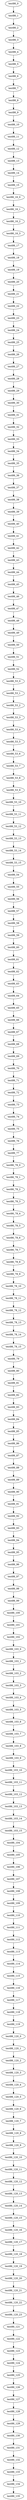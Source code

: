 digraph G {
test86_0->test86_1;
test86_1->test86_2;
test86_2->test86_3;
test86_3->test86_4;
test86_4->test86_5;
test86_5->test86_6;
test86_6->test86_7;
test86_7->test86_8;
test86_8->test86_9;
test86_9->test86_10;
test86_10->test86_11;
test86_11->test86_12;
test86_12->test86_13;
test86_13->test86_14;
test86_14->test86_15;
test86_15->test86_16_0;
test86_16_0->test86_16_1;
test86_16_1->test86_16_2;
test86_16_2->test86_16_3;
test86_16_3->test86_17;
test86_17->test86_18;
test86_18->test86_19;
test86_19->test86_20;
test86_20->test86_21;
test86_21->test86_22;
test86_22->test86_23;
test86_23->test86_24;
test86_24->test86_25;
test86_25->test86_26;
test86_26->test86_27;
test86_27->test86_28;
test86_28->test86_29;
test86_29->test86_30;
test86_30->test86_31;
test86_31->test86_32;
test86_32->test86_33;
test86_33->test86_34;
test86_34->test86_35;
test86_35->test86_36;
test86_36->test86_37;
test86_37->test86_38;
test86_38->test86_39;
test86_39->test86_40;
test86_40->test86_41;
test86_41->test86_42;
test86_42->test86_43;
test86_43->test86_44;
test86_44->test86_45;
test86_45->test86_46;
test86_46->test86_47;
test86_47->test86_48;
test86_48->test86_49;
test86_49->test86_50;
test86_50->test86_51;
test86_51->test86_52;
test86_52->test86_53_0;
test86_53_0->test86_53_1;
test86_53_1->test86_53_2;
test86_53_2->test86_53_3;
test86_53_3->test86_53_4;
test86_53_4->test86_53_5;
test86_53_5->test86_53_6;
test86_53_6->test86_53_7;
test86_53_7->test86_53_8;
test86_53_8->test86_53_9;
test86_53_9->test86_53_10;
test86_53_10->test86_53_11;
test86_53_11->test86_53_12;
test86_53_12->test86_53_13;
test86_53_13->test86_53_14;
test86_53_14->test86_53_15;
test86_53_15->test86_54;
test86_54->test86_55;
test86_55->test86_56;
test86_56->test86_57;
test86_57->test86_58;
test86_58->test86_59;
test86_59->test86_60;
test86_60->test86_61;
test86_61->test86_62;
test86_62->test86_63;
test86_63->test86_64;
test86_64->test86_65;
test86_65->test86_66;
test86_66->test86_67;
test86_67->test86_68;
test86_68->test86_69;
test86_69->test86_70;
test86_70->test86_71;
test86_71->test86_72;
test86_72->test86_73;
test86_73->test86_74;
test86_74->test86_75;
test86_75->test86_76;
test86_76->test86_77;
test86_77->test86_78_0;
test86_78_0->test86_78_1;
test86_78_1->test86_78_2;
test86_78_2->test86_78_3;
test86_78_3->test86_78_4;
test86_78_4->test86_78_5;
test86_78_5->test86_78_6;
test86_78_6->test86_78_7;
test86_78_7->test86_78_8;
test86_78_8->test86_78_9;
test86_78_9->test86_78_10;
test86_78_10->test86_78_11;
test86_78_11->test86_78_12;
test86_78_12->test86_78_13;
test86_78_13->test86_78_14;
test86_78_14->test86_78_15;
test86_78_15->test86_79;
test86_79->test86_80;
test86_80->test86_81;
test86_81->test86_82;
test86_82->test86_83;
test86_83->test86_84;
test86_84->test86_85;
test86_85->test86_86;
test86_86->test86_87;
test86_87->test86_88;
test86_88->test86_89;
test86_89->test86_90;
test86_90->test86_91;
test86_91->test86_92;
test86_92->test86_93;
test86_93->test86_94;
test86_94->test86_95;
test86_95->test86_96;
test86_96->test86_97;
test86_97->test86_98;
test86_98->test86_99;
test86_99->test86_100;
test86_100->test86_101;
test86_101->test86_102;
test86_102->test86_103_0;
test86_103_0->test86_103_1;
test86_103_1->test86_103_2;
test86_103_2->test86_103_3;
test86_103_3->test86_103_4;
test86_103_4->test86_103_5;
test86_103_5->test86_103_6;
test86_103_6->test86_103_7;
test86_103_7->test86_103_8;
test86_103_8->test86_103_9;
test86_103_9->test86_103_10;
test86_103_10->test86_103_11;
test86_103_11->test86_103_12;
test86_103_12->test86_103_13;
test86_103_13->test86_103_14;
test86_103_14->test86_103_15;
test86_103_15->test86_104;
test86_104->test86_105;
test86_105->test86_106;
test86_106->test86_107;
test86_107->test86_108;
test86_108->test86_109;
test86_109->test86_110;
test86_110->test86_111;
test86_111->test86_112;
test86_112->test86_113;
test86_113->test86_114;
test86_114->test86_115;
test86_115->test86_116;
test86_116->test86_117;
test86_117->test86_118;
test86_118->test86_119;
test86_119->test86_120_0;
test86_120_0->test86_120_1;
test86_120_1->test86_120_2;
test86_120_2->test86_120_3;
test86_120_3->test86_120_4;
test86_120_4->test86_120_5;
test86_120_5->test86_120_6;
test86_120_6->test86_120_7;
test86_120_7->test86_120_8;
test86_120_8->test86_120_9;
test86_120_9->test86_120_10;
test86_120_10->test86_120_11;
test86_120_11->test86_120_12;
test86_120_12->test86_120_13;
test86_120_13->test86_120_14;
test86_120_14->test86_120_15;
test86_120_15->test86_120_16;
test86_120_16->test86_120_17;
test86_120_17->test86_120_18;
test86_120_18->test86_120_19;
test86_120_19->test86_120_20;
test86_120_20->test86_120_21;
test86_120_21->test86_120_22;
test86_120_22->test86_120_23;
test86_120_23->test86_121;
test86_121->test86_122;
test86_122->test86_123;
test86_123->test86_124;
test86_124->test86_125;
test86_125->test86_126;
test86_126->test86_127;
test86_127->test86_128;
test86_128->test86_129;
test86_129->test86_130;
test86_130->test86_131;
test86_131->test86_132;
test86_132->test86_133;
test86_133->test86_134;
test86_134->test86_135;

}
